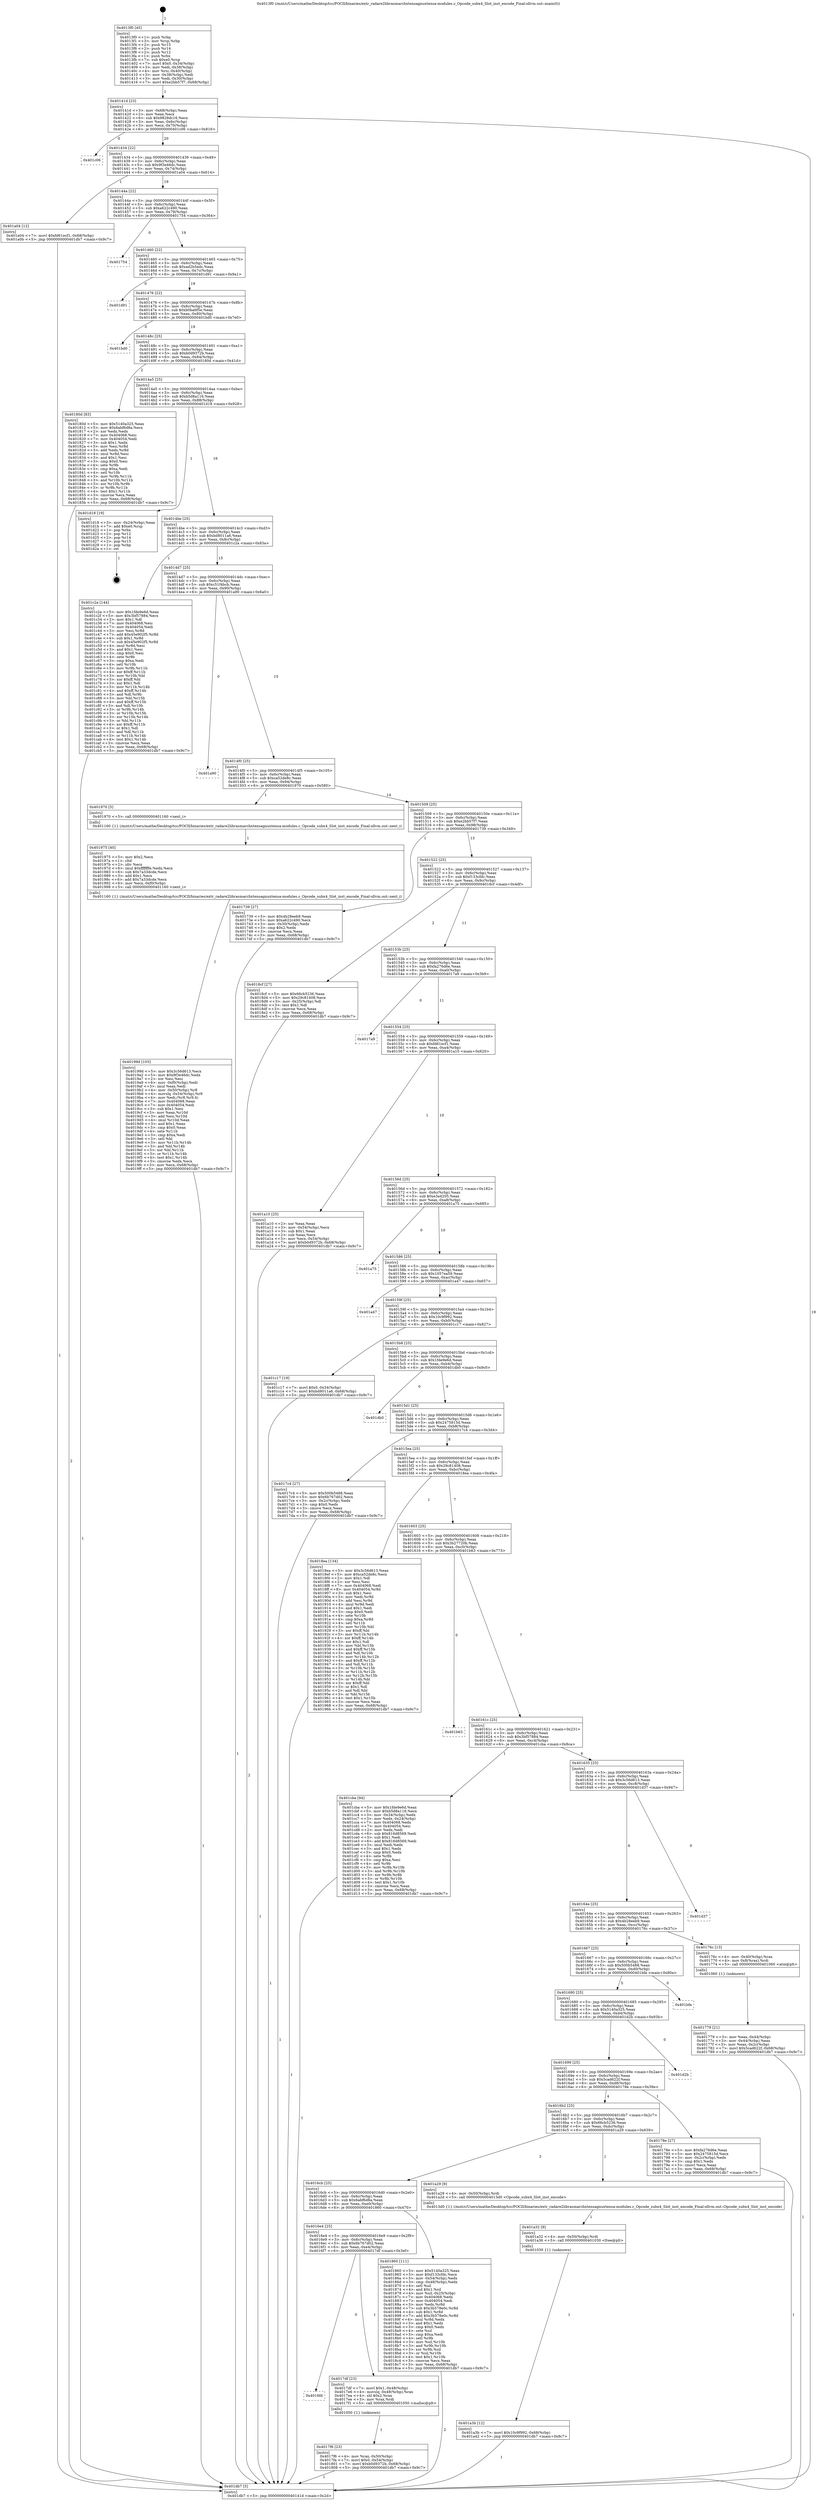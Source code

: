 digraph "0x4013f0" {
  label = "0x4013f0 (/mnt/c/Users/mathe/Desktop/tcc/POCII/binaries/extr_radare2librasmarchxtensagnuxtensa-modules.c_Opcode_subx4_Slot_inst_encode_Final-ollvm.out::main(0))"
  labelloc = "t"
  node[shape=record]

  Entry [label="",width=0.3,height=0.3,shape=circle,fillcolor=black,style=filled]
  "0x40141d" [label="{
     0x40141d [23]\l
     | [instrs]\l
     &nbsp;&nbsp;0x40141d \<+3\>: mov -0x68(%rbp),%eax\l
     &nbsp;&nbsp;0x401420 \<+2\>: mov %eax,%ecx\l
     &nbsp;&nbsp;0x401422 \<+6\>: sub $0x9828dc16,%ecx\l
     &nbsp;&nbsp;0x401428 \<+3\>: mov %eax,-0x6c(%rbp)\l
     &nbsp;&nbsp;0x40142b \<+3\>: mov %ecx,-0x70(%rbp)\l
     &nbsp;&nbsp;0x40142e \<+6\>: je 0000000000401c06 \<main+0x816\>\l
  }"]
  "0x401c06" [label="{
     0x401c06\l
  }", style=dashed]
  "0x401434" [label="{
     0x401434 [22]\l
     | [instrs]\l
     &nbsp;&nbsp;0x401434 \<+5\>: jmp 0000000000401439 \<main+0x49\>\l
     &nbsp;&nbsp;0x401439 \<+3\>: mov -0x6c(%rbp),%eax\l
     &nbsp;&nbsp;0x40143c \<+5\>: sub $0x9f3e46dc,%eax\l
     &nbsp;&nbsp;0x401441 \<+3\>: mov %eax,-0x74(%rbp)\l
     &nbsp;&nbsp;0x401444 \<+6\>: je 0000000000401a04 \<main+0x614\>\l
  }"]
  Exit [label="",width=0.3,height=0.3,shape=circle,fillcolor=black,style=filled,peripheries=2]
  "0x401a04" [label="{
     0x401a04 [12]\l
     | [instrs]\l
     &nbsp;&nbsp;0x401a04 \<+7\>: movl $0xfd61ecf1,-0x68(%rbp)\l
     &nbsp;&nbsp;0x401a0b \<+5\>: jmp 0000000000401db7 \<main+0x9c7\>\l
  }"]
  "0x40144a" [label="{
     0x40144a [22]\l
     | [instrs]\l
     &nbsp;&nbsp;0x40144a \<+5\>: jmp 000000000040144f \<main+0x5f\>\l
     &nbsp;&nbsp;0x40144f \<+3\>: mov -0x6c(%rbp),%eax\l
     &nbsp;&nbsp;0x401452 \<+5\>: sub $0xa622c490,%eax\l
     &nbsp;&nbsp;0x401457 \<+3\>: mov %eax,-0x78(%rbp)\l
     &nbsp;&nbsp;0x40145a \<+6\>: je 0000000000401754 \<main+0x364\>\l
  }"]
  "0x401a3b" [label="{
     0x401a3b [12]\l
     | [instrs]\l
     &nbsp;&nbsp;0x401a3b \<+7\>: movl $0x10c9f992,-0x68(%rbp)\l
     &nbsp;&nbsp;0x401a42 \<+5\>: jmp 0000000000401db7 \<main+0x9c7\>\l
  }"]
  "0x401754" [label="{
     0x401754\l
  }", style=dashed]
  "0x401460" [label="{
     0x401460 [22]\l
     | [instrs]\l
     &nbsp;&nbsp;0x401460 \<+5\>: jmp 0000000000401465 \<main+0x75\>\l
     &nbsp;&nbsp;0x401465 \<+3\>: mov -0x6c(%rbp),%eax\l
     &nbsp;&nbsp;0x401468 \<+5\>: sub $0xad2b5edc,%eax\l
     &nbsp;&nbsp;0x40146d \<+3\>: mov %eax,-0x7c(%rbp)\l
     &nbsp;&nbsp;0x401470 \<+6\>: je 0000000000401d91 \<main+0x9a1\>\l
  }"]
  "0x401a32" [label="{
     0x401a32 [9]\l
     | [instrs]\l
     &nbsp;&nbsp;0x401a32 \<+4\>: mov -0x50(%rbp),%rdi\l
     &nbsp;&nbsp;0x401a36 \<+5\>: call 0000000000401030 \<free@plt\>\l
     | [calls]\l
     &nbsp;&nbsp;0x401030 \{1\} (unknown)\l
  }"]
  "0x401d91" [label="{
     0x401d91\l
  }", style=dashed]
  "0x401476" [label="{
     0x401476 [22]\l
     | [instrs]\l
     &nbsp;&nbsp;0x401476 \<+5\>: jmp 000000000040147b \<main+0x8b\>\l
     &nbsp;&nbsp;0x40147b \<+3\>: mov -0x6c(%rbp),%eax\l
     &nbsp;&nbsp;0x40147e \<+5\>: sub $0xb0ba6f5e,%eax\l
     &nbsp;&nbsp;0x401483 \<+3\>: mov %eax,-0x80(%rbp)\l
     &nbsp;&nbsp;0x401486 \<+6\>: je 0000000000401bd0 \<main+0x7e0\>\l
  }"]
  "0x40199d" [label="{
     0x40199d [103]\l
     | [instrs]\l
     &nbsp;&nbsp;0x40199d \<+5\>: mov $0x3c56d613,%ecx\l
     &nbsp;&nbsp;0x4019a2 \<+5\>: mov $0x9f3e46dc,%edx\l
     &nbsp;&nbsp;0x4019a7 \<+2\>: xor %esi,%esi\l
     &nbsp;&nbsp;0x4019a9 \<+6\>: mov -0xf0(%rbp),%edi\l
     &nbsp;&nbsp;0x4019af \<+3\>: imul %eax,%edi\l
     &nbsp;&nbsp;0x4019b2 \<+4\>: mov -0x50(%rbp),%r8\l
     &nbsp;&nbsp;0x4019b6 \<+4\>: movslq -0x54(%rbp),%r9\l
     &nbsp;&nbsp;0x4019ba \<+4\>: mov %edi,(%r8,%r9,4)\l
     &nbsp;&nbsp;0x4019be \<+7\>: mov 0x404068,%eax\l
     &nbsp;&nbsp;0x4019c5 \<+7\>: mov 0x404054,%edi\l
     &nbsp;&nbsp;0x4019cc \<+3\>: sub $0x1,%esi\l
     &nbsp;&nbsp;0x4019cf \<+3\>: mov %eax,%r10d\l
     &nbsp;&nbsp;0x4019d2 \<+3\>: add %esi,%r10d\l
     &nbsp;&nbsp;0x4019d5 \<+4\>: imul %r10d,%eax\l
     &nbsp;&nbsp;0x4019d9 \<+3\>: and $0x1,%eax\l
     &nbsp;&nbsp;0x4019dc \<+3\>: cmp $0x0,%eax\l
     &nbsp;&nbsp;0x4019df \<+4\>: sete %r11b\l
     &nbsp;&nbsp;0x4019e3 \<+3\>: cmp $0xa,%edi\l
     &nbsp;&nbsp;0x4019e6 \<+3\>: setl %bl\l
     &nbsp;&nbsp;0x4019e9 \<+3\>: mov %r11b,%r14b\l
     &nbsp;&nbsp;0x4019ec \<+3\>: and %bl,%r14b\l
     &nbsp;&nbsp;0x4019ef \<+3\>: xor %bl,%r11b\l
     &nbsp;&nbsp;0x4019f2 \<+3\>: or %r11b,%r14b\l
     &nbsp;&nbsp;0x4019f5 \<+4\>: test $0x1,%r14b\l
     &nbsp;&nbsp;0x4019f9 \<+3\>: cmovne %edx,%ecx\l
     &nbsp;&nbsp;0x4019fc \<+3\>: mov %ecx,-0x68(%rbp)\l
     &nbsp;&nbsp;0x4019ff \<+5\>: jmp 0000000000401db7 \<main+0x9c7\>\l
  }"]
  "0x401bd0" [label="{
     0x401bd0\l
  }", style=dashed]
  "0x40148c" [label="{
     0x40148c [25]\l
     | [instrs]\l
     &nbsp;&nbsp;0x40148c \<+5\>: jmp 0000000000401491 \<main+0xa1\>\l
     &nbsp;&nbsp;0x401491 \<+3\>: mov -0x6c(%rbp),%eax\l
     &nbsp;&nbsp;0x401494 \<+5\>: sub $0xb0d9372b,%eax\l
     &nbsp;&nbsp;0x401499 \<+6\>: mov %eax,-0x84(%rbp)\l
     &nbsp;&nbsp;0x40149f \<+6\>: je 000000000040180d \<main+0x41d\>\l
  }"]
  "0x401975" [label="{
     0x401975 [40]\l
     | [instrs]\l
     &nbsp;&nbsp;0x401975 \<+5\>: mov $0x2,%ecx\l
     &nbsp;&nbsp;0x40197a \<+1\>: cltd\l
     &nbsp;&nbsp;0x40197b \<+2\>: idiv %ecx\l
     &nbsp;&nbsp;0x40197d \<+6\>: imul $0xfffffffe,%edx,%ecx\l
     &nbsp;&nbsp;0x401983 \<+6\>: sub $0x7a33dcde,%ecx\l
     &nbsp;&nbsp;0x401989 \<+3\>: add $0x1,%ecx\l
     &nbsp;&nbsp;0x40198c \<+6\>: add $0x7a33dcde,%ecx\l
     &nbsp;&nbsp;0x401992 \<+6\>: mov %ecx,-0xf0(%rbp)\l
     &nbsp;&nbsp;0x401998 \<+5\>: call 0000000000401160 \<next_i\>\l
     | [calls]\l
     &nbsp;&nbsp;0x401160 \{1\} (/mnt/c/Users/mathe/Desktop/tcc/POCII/binaries/extr_radare2librasmarchxtensagnuxtensa-modules.c_Opcode_subx4_Slot_inst_encode_Final-ollvm.out::next_i)\l
  }"]
  "0x40180d" [label="{
     0x40180d [83]\l
     | [instrs]\l
     &nbsp;&nbsp;0x40180d \<+5\>: mov $0x5140a325,%eax\l
     &nbsp;&nbsp;0x401812 \<+5\>: mov $0x6abf6d8a,%ecx\l
     &nbsp;&nbsp;0x401817 \<+2\>: xor %edx,%edx\l
     &nbsp;&nbsp;0x401819 \<+7\>: mov 0x404068,%esi\l
     &nbsp;&nbsp;0x401820 \<+7\>: mov 0x404054,%edi\l
     &nbsp;&nbsp;0x401827 \<+3\>: sub $0x1,%edx\l
     &nbsp;&nbsp;0x40182a \<+3\>: mov %esi,%r8d\l
     &nbsp;&nbsp;0x40182d \<+3\>: add %edx,%r8d\l
     &nbsp;&nbsp;0x401830 \<+4\>: imul %r8d,%esi\l
     &nbsp;&nbsp;0x401834 \<+3\>: and $0x1,%esi\l
     &nbsp;&nbsp;0x401837 \<+3\>: cmp $0x0,%esi\l
     &nbsp;&nbsp;0x40183a \<+4\>: sete %r9b\l
     &nbsp;&nbsp;0x40183e \<+3\>: cmp $0xa,%edi\l
     &nbsp;&nbsp;0x401841 \<+4\>: setl %r10b\l
     &nbsp;&nbsp;0x401845 \<+3\>: mov %r9b,%r11b\l
     &nbsp;&nbsp;0x401848 \<+3\>: and %r10b,%r11b\l
     &nbsp;&nbsp;0x40184b \<+3\>: xor %r10b,%r9b\l
     &nbsp;&nbsp;0x40184e \<+3\>: or %r9b,%r11b\l
     &nbsp;&nbsp;0x401851 \<+4\>: test $0x1,%r11b\l
     &nbsp;&nbsp;0x401855 \<+3\>: cmovne %ecx,%eax\l
     &nbsp;&nbsp;0x401858 \<+3\>: mov %eax,-0x68(%rbp)\l
     &nbsp;&nbsp;0x40185b \<+5\>: jmp 0000000000401db7 \<main+0x9c7\>\l
  }"]
  "0x4014a5" [label="{
     0x4014a5 [25]\l
     | [instrs]\l
     &nbsp;&nbsp;0x4014a5 \<+5\>: jmp 00000000004014aa \<main+0xba\>\l
     &nbsp;&nbsp;0x4014aa \<+3\>: mov -0x6c(%rbp),%eax\l
     &nbsp;&nbsp;0x4014ad \<+5\>: sub $0xb5d8a116,%eax\l
     &nbsp;&nbsp;0x4014b2 \<+6\>: mov %eax,-0x88(%rbp)\l
     &nbsp;&nbsp;0x4014b8 \<+6\>: je 0000000000401d18 \<main+0x928\>\l
  }"]
  "0x4017f6" [label="{
     0x4017f6 [23]\l
     | [instrs]\l
     &nbsp;&nbsp;0x4017f6 \<+4\>: mov %rax,-0x50(%rbp)\l
     &nbsp;&nbsp;0x4017fa \<+7\>: movl $0x0,-0x54(%rbp)\l
     &nbsp;&nbsp;0x401801 \<+7\>: movl $0xb0d9372b,-0x68(%rbp)\l
     &nbsp;&nbsp;0x401808 \<+5\>: jmp 0000000000401db7 \<main+0x9c7\>\l
  }"]
  "0x401d18" [label="{
     0x401d18 [19]\l
     | [instrs]\l
     &nbsp;&nbsp;0x401d18 \<+3\>: mov -0x24(%rbp),%eax\l
     &nbsp;&nbsp;0x401d1b \<+7\>: add $0xe0,%rsp\l
     &nbsp;&nbsp;0x401d22 \<+1\>: pop %rbx\l
     &nbsp;&nbsp;0x401d23 \<+2\>: pop %r12\l
     &nbsp;&nbsp;0x401d25 \<+2\>: pop %r14\l
     &nbsp;&nbsp;0x401d27 \<+2\>: pop %r15\l
     &nbsp;&nbsp;0x401d29 \<+1\>: pop %rbp\l
     &nbsp;&nbsp;0x401d2a \<+1\>: ret\l
  }"]
  "0x4014be" [label="{
     0x4014be [25]\l
     | [instrs]\l
     &nbsp;&nbsp;0x4014be \<+5\>: jmp 00000000004014c3 \<main+0xd3\>\l
     &nbsp;&nbsp;0x4014c3 \<+3\>: mov -0x6c(%rbp),%eax\l
     &nbsp;&nbsp;0x4014c6 \<+5\>: sub $0xbd8011a6,%eax\l
     &nbsp;&nbsp;0x4014cb \<+6\>: mov %eax,-0x8c(%rbp)\l
     &nbsp;&nbsp;0x4014d1 \<+6\>: je 0000000000401c2a \<main+0x83a\>\l
  }"]
  "0x4016fd" [label="{
     0x4016fd\l
  }", style=dashed]
  "0x401c2a" [label="{
     0x401c2a [144]\l
     | [instrs]\l
     &nbsp;&nbsp;0x401c2a \<+5\>: mov $0x1fde9e6d,%eax\l
     &nbsp;&nbsp;0x401c2f \<+5\>: mov $0x3bf57884,%ecx\l
     &nbsp;&nbsp;0x401c34 \<+2\>: mov $0x1,%dl\l
     &nbsp;&nbsp;0x401c36 \<+7\>: mov 0x404068,%esi\l
     &nbsp;&nbsp;0x401c3d \<+7\>: mov 0x404054,%edi\l
     &nbsp;&nbsp;0x401c44 \<+3\>: mov %esi,%r8d\l
     &nbsp;&nbsp;0x401c47 \<+7\>: add $0x45e902f5,%r8d\l
     &nbsp;&nbsp;0x401c4e \<+4\>: sub $0x1,%r8d\l
     &nbsp;&nbsp;0x401c52 \<+7\>: sub $0x45e902f5,%r8d\l
     &nbsp;&nbsp;0x401c59 \<+4\>: imul %r8d,%esi\l
     &nbsp;&nbsp;0x401c5d \<+3\>: and $0x1,%esi\l
     &nbsp;&nbsp;0x401c60 \<+3\>: cmp $0x0,%esi\l
     &nbsp;&nbsp;0x401c63 \<+4\>: sete %r9b\l
     &nbsp;&nbsp;0x401c67 \<+3\>: cmp $0xa,%edi\l
     &nbsp;&nbsp;0x401c6a \<+4\>: setl %r10b\l
     &nbsp;&nbsp;0x401c6e \<+3\>: mov %r9b,%r11b\l
     &nbsp;&nbsp;0x401c71 \<+4\>: xor $0xff,%r11b\l
     &nbsp;&nbsp;0x401c75 \<+3\>: mov %r10b,%bl\l
     &nbsp;&nbsp;0x401c78 \<+3\>: xor $0xff,%bl\l
     &nbsp;&nbsp;0x401c7b \<+3\>: xor $0x1,%dl\l
     &nbsp;&nbsp;0x401c7e \<+3\>: mov %r11b,%r14b\l
     &nbsp;&nbsp;0x401c81 \<+4\>: and $0xff,%r14b\l
     &nbsp;&nbsp;0x401c85 \<+3\>: and %dl,%r9b\l
     &nbsp;&nbsp;0x401c88 \<+3\>: mov %bl,%r15b\l
     &nbsp;&nbsp;0x401c8b \<+4\>: and $0xff,%r15b\l
     &nbsp;&nbsp;0x401c8f \<+3\>: and %dl,%r10b\l
     &nbsp;&nbsp;0x401c92 \<+3\>: or %r9b,%r14b\l
     &nbsp;&nbsp;0x401c95 \<+3\>: or %r10b,%r15b\l
     &nbsp;&nbsp;0x401c98 \<+3\>: xor %r15b,%r14b\l
     &nbsp;&nbsp;0x401c9b \<+3\>: or %bl,%r11b\l
     &nbsp;&nbsp;0x401c9e \<+4\>: xor $0xff,%r11b\l
     &nbsp;&nbsp;0x401ca2 \<+3\>: or $0x1,%dl\l
     &nbsp;&nbsp;0x401ca5 \<+3\>: and %dl,%r11b\l
     &nbsp;&nbsp;0x401ca8 \<+3\>: or %r11b,%r14b\l
     &nbsp;&nbsp;0x401cab \<+4\>: test $0x1,%r14b\l
     &nbsp;&nbsp;0x401caf \<+3\>: cmovne %ecx,%eax\l
     &nbsp;&nbsp;0x401cb2 \<+3\>: mov %eax,-0x68(%rbp)\l
     &nbsp;&nbsp;0x401cb5 \<+5\>: jmp 0000000000401db7 \<main+0x9c7\>\l
  }"]
  "0x4014d7" [label="{
     0x4014d7 [25]\l
     | [instrs]\l
     &nbsp;&nbsp;0x4014d7 \<+5\>: jmp 00000000004014dc \<main+0xec\>\l
     &nbsp;&nbsp;0x4014dc \<+3\>: mov -0x6c(%rbp),%eax\l
     &nbsp;&nbsp;0x4014df \<+5\>: sub $0xc51f4bcb,%eax\l
     &nbsp;&nbsp;0x4014e4 \<+6\>: mov %eax,-0x90(%rbp)\l
     &nbsp;&nbsp;0x4014ea \<+6\>: je 0000000000401a90 \<main+0x6a0\>\l
  }"]
  "0x4017df" [label="{
     0x4017df [23]\l
     | [instrs]\l
     &nbsp;&nbsp;0x4017df \<+7\>: movl $0x1,-0x48(%rbp)\l
     &nbsp;&nbsp;0x4017e6 \<+4\>: movslq -0x48(%rbp),%rax\l
     &nbsp;&nbsp;0x4017ea \<+4\>: shl $0x2,%rax\l
     &nbsp;&nbsp;0x4017ee \<+3\>: mov %rax,%rdi\l
     &nbsp;&nbsp;0x4017f1 \<+5\>: call 0000000000401050 \<malloc@plt\>\l
     | [calls]\l
     &nbsp;&nbsp;0x401050 \{1\} (unknown)\l
  }"]
  "0x401a90" [label="{
     0x401a90\l
  }", style=dashed]
  "0x4014f0" [label="{
     0x4014f0 [25]\l
     | [instrs]\l
     &nbsp;&nbsp;0x4014f0 \<+5\>: jmp 00000000004014f5 \<main+0x105\>\l
     &nbsp;&nbsp;0x4014f5 \<+3\>: mov -0x6c(%rbp),%eax\l
     &nbsp;&nbsp;0x4014f8 \<+5\>: sub $0xca52de8c,%eax\l
     &nbsp;&nbsp;0x4014fd \<+6\>: mov %eax,-0x94(%rbp)\l
     &nbsp;&nbsp;0x401503 \<+6\>: je 0000000000401970 \<main+0x580\>\l
  }"]
  "0x4016e4" [label="{
     0x4016e4 [25]\l
     | [instrs]\l
     &nbsp;&nbsp;0x4016e4 \<+5\>: jmp 00000000004016e9 \<main+0x2f9\>\l
     &nbsp;&nbsp;0x4016e9 \<+3\>: mov -0x6c(%rbp),%eax\l
     &nbsp;&nbsp;0x4016ec \<+5\>: sub $0x6b767d02,%eax\l
     &nbsp;&nbsp;0x4016f1 \<+6\>: mov %eax,-0xe4(%rbp)\l
     &nbsp;&nbsp;0x4016f7 \<+6\>: je 00000000004017df \<main+0x3ef\>\l
  }"]
  "0x401970" [label="{
     0x401970 [5]\l
     | [instrs]\l
     &nbsp;&nbsp;0x401970 \<+5\>: call 0000000000401160 \<next_i\>\l
     | [calls]\l
     &nbsp;&nbsp;0x401160 \{1\} (/mnt/c/Users/mathe/Desktop/tcc/POCII/binaries/extr_radare2librasmarchxtensagnuxtensa-modules.c_Opcode_subx4_Slot_inst_encode_Final-ollvm.out::next_i)\l
  }"]
  "0x401509" [label="{
     0x401509 [25]\l
     | [instrs]\l
     &nbsp;&nbsp;0x401509 \<+5\>: jmp 000000000040150e \<main+0x11e\>\l
     &nbsp;&nbsp;0x40150e \<+3\>: mov -0x6c(%rbp),%eax\l
     &nbsp;&nbsp;0x401511 \<+5\>: sub $0xe2bb57f7,%eax\l
     &nbsp;&nbsp;0x401516 \<+6\>: mov %eax,-0x98(%rbp)\l
     &nbsp;&nbsp;0x40151c \<+6\>: je 0000000000401739 \<main+0x349\>\l
  }"]
  "0x401860" [label="{
     0x401860 [111]\l
     | [instrs]\l
     &nbsp;&nbsp;0x401860 \<+5\>: mov $0x5140a325,%eax\l
     &nbsp;&nbsp;0x401865 \<+5\>: mov $0xf133cfdc,%ecx\l
     &nbsp;&nbsp;0x40186a \<+3\>: mov -0x54(%rbp),%edx\l
     &nbsp;&nbsp;0x40186d \<+3\>: cmp -0x48(%rbp),%edx\l
     &nbsp;&nbsp;0x401870 \<+4\>: setl %sil\l
     &nbsp;&nbsp;0x401874 \<+4\>: and $0x1,%sil\l
     &nbsp;&nbsp;0x401878 \<+4\>: mov %sil,-0x25(%rbp)\l
     &nbsp;&nbsp;0x40187c \<+7\>: mov 0x404068,%edx\l
     &nbsp;&nbsp;0x401883 \<+7\>: mov 0x404054,%edi\l
     &nbsp;&nbsp;0x40188a \<+3\>: mov %edx,%r8d\l
     &nbsp;&nbsp;0x40188d \<+7\>: sub $0x3b578e0c,%r8d\l
     &nbsp;&nbsp;0x401894 \<+4\>: sub $0x1,%r8d\l
     &nbsp;&nbsp;0x401898 \<+7\>: add $0x3b578e0c,%r8d\l
     &nbsp;&nbsp;0x40189f \<+4\>: imul %r8d,%edx\l
     &nbsp;&nbsp;0x4018a3 \<+3\>: and $0x1,%edx\l
     &nbsp;&nbsp;0x4018a6 \<+3\>: cmp $0x0,%edx\l
     &nbsp;&nbsp;0x4018a9 \<+4\>: sete %sil\l
     &nbsp;&nbsp;0x4018ad \<+3\>: cmp $0xa,%edi\l
     &nbsp;&nbsp;0x4018b0 \<+4\>: setl %r9b\l
     &nbsp;&nbsp;0x4018b4 \<+3\>: mov %sil,%r10b\l
     &nbsp;&nbsp;0x4018b7 \<+3\>: and %r9b,%r10b\l
     &nbsp;&nbsp;0x4018ba \<+3\>: xor %r9b,%sil\l
     &nbsp;&nbsp;0x4018bd \<+3\>: or %sil,%r10b\l
     &nbsp;&nbsp;0x4018c0 \<+4\>: test $0x1,%r10b\l
     &nbsp;&nbsp;0x4018c4 \<+3\>: cmovne %ecx,%eax\l
     &nbsp;&nbsp;0x4018c7 \<+3\>: mov %eax,-0x68(%rbp)\l
     &nbsp;&nbsp;0x4018ca \<+5\>: jmp 0000000000401db7 \<main+0x9c7\>\l
  }"]
  "0x401739" [label="{
     0x401739 [27]\l
     | [instrs]\l
     &nbsp;&nbsp;0x401739 \<+5\>: mov $0x4b28eeb9,%eax\l
     &nbsp;&nbsp;0x40173e \<+5\>: mov $0xa622c490,%ecx\l
     &nbsp;&nbsp;0x401743 \<+3\>: mov -0x30(%rbp),%edx\l
     &nbsp;&nbsp;0x401746 \<+3\>: cmp $0x2,%edx\l
     &nbsp;&nbsp;0x401749 \<+3\>: cmovne %ecx,%eax\l
     &nbsp;&nbsp;0x40174c \<+3\>: mov %eax,-0x68(%rbp)\l
     &nbsp;&nbsp;0x40174f \<+5\>: jmp 0000000000401db7 \<main+0x9c7\>\l
  }"]
  "0x401522" [label="{
     0x401522 [25]\l
     | [instrs]\l
     &nbsp;&nbsp;0x401522 \<+5\>: jmp 0000000000401527 \<main+0x137\>\l
     &nbsp;&nbsp;0x401527 \<+3\>: mov -0x6c(%rbp),%eax\l
     &nbsp;&nbsp;0x40152a \<+5\>: sub $0xf133cfdc,%eax\l
     &nbsp;&nbsp;0x40152f \<+6\>: mov %eax,-0x9c(%rbp)\l
     &nbsp;&nbsp;0x401535 \<+6\>: je 00000000004018cf \<main+0x4df\>\l
  }"]
  "0x401db7" [label="{
     0x401db7 [5]\l
     | [instrs]\l
     &nbsp;&nbsp;0x401db7 \<+5\>: jmp 000000000040141d \<main+0x2d\>\l
  }"]
  "0x4013f0" [label="{
     0x4013f0 [45]\l
     | [instrs]\l
     &nbsp;&nbsp;0x4013f0 \<+1\>: push %rbp\l
     &nbsp;&nbsp;0x4013f1 \<+3\>: mov %rsp,%rbp\l
     &nbsp;&nbsp;0x4013f4 \<+2\>: push %r15\l
     &nbsp;&nbsp;0x4013f6 \<+2\>: push %r14\l
     &nbsp;&nbsp;0x4013f8 \<+2\>: push %r12\l
     &nbsp;&nbsp;0x4013fa \<+1\>: push %rbx\l
     &nbsp;&nbsp;0x4013fb \<+7\>: sub $0xe0,%rsp\l
     &nbsp;&nbsp;0x401402 \<+7\>: movl $0x0,-0x34(%rbp)\l
     &nbsp;&nbsp;0x401409 \<+3\>: mov %edi,-0x38(%rbp)\l
     &nbsp;&nbsp;0x40140c \<+4\>: mov %rsi,-0x40(%rbp)\l
     &nbsp;&nbsp;0x401410 \<+3\>: mov -0x38(%rbp),%edi\l
     &nbsp;&nbsp;0x401413 \<+3\>: mov %edi,-0x30(%rbp)\l
     &nbsp;&nbsp;0x401416 \<+7\>: movl $0xe2bb57f7,-0x68(%rbp)\l
  }"]
  "0x4016cb" [label="{
     0x4016cb [25]\l
     | [instrs]\l
     &nbsp;&nbsp;0x4016cb \<+5\>: jmp 00000000004016d0 \<main+0x2e0\>\l
     &nbsp;&nbsp;0x4016d0 \<+3\>: mov -0x6c(%rbp),%eax\l
     &nbsp;&nbsp;0x4016d3 \<+5\>: sub $0x6abf6d8a,%eax\l
     &nbsp;&nbsp;0x4016d8 \<+6\>: mov %eax,-0xe0(%rbp)\l
     &nbsp;&nbsp;0x4016de \<+6\>: je 0000000000401860 \<main+0x470\>\l
  }"]
  "0x4018cf" [label="{
     0x4018cf [27]\l
     | [instrs]\l
     &nbsp;&nbsp;0x4018cf \<+5\>: mov $0x66cb5236,%eax\l
     &nbsp;&nbsp;0x4018d4 \<+5\>: mov $0x29c81408,%ecx\l
     &nbsp;&nbsp;0x4018d9 \<+3\>: mov -0x25(%rbp),%dl\l
     &nbsp;&nbsp;0x4018dc \<+3\>: test $0x1,%dl\l
     &nbsp;&nbsp;0x4018df \<+3\>: cmovne %ecx,%eax\l
     &nbsp;&nbsp;0x4018e2 \<+3\>: mov %eax,-0x68(%rbp)\l
     &nbsp;&nbsp;0x4018e5 \<+5\>: jmp 0000000000401db7 \<main+0x9c7\>\l
  }"]
  "0x40153b" [label="{
     0x40153b [25]\l
     | [instrs]\l
     &nbsp;&nbsp;0x40153b \<+5\>: jmp 0000000000401540 \<main+0x150\>\l
     &nbsp;&nbsp;0x401540 \<+3\>: mov -0x6c(%rbp),%eax\l
     &nbsp;&nbsp;0x401543 \<+5\>: sub $0xfa276d6e,%eax\l
     &nbsp;&nbsp;0x401548 \<+6\>: mov %eax,-0xa0(%rbp)\l
     &nbsp;&nbsp;0x40154e \<+6\>: je 00000000004017a9 \<main+0x3b9\>\l
  }"]
  "0x401a29" [label="{
     0x401a29 [9]\l
     | [instrs]\l
     &nbsp;&nbsp;0x401a29 \<+4\>: mov -0x50(%rbp),%rdi\l
     &nbsp;&nbsp;0x401a2d \<+5\>: call 00000000004013d0 \<Opcode_subx4_Slot_inst_encode\>\l
     | [calls]\l
     &nbsp;&nbsp;0x4013d0 \{1\} (/mnt/c/Users/mathe/Desktop/tcc/POCII/binaries/extr_radare2librasmarchxtensagnuxtensa-modules.c_Opcode_subx4_Slot_inst_encode_Final-ollvm.out::Opcode_subx4_Slot_inst_encode)\l
  }"]
  "0x4017a9" [label="{
     0x4017a9\l
  }", style=dashed]
  "0x401554" [label="{
     0x401554 [25]\l
     | [instrs]\l
     &nbsp;&nbsp;0x401554 \<+5\>: jmp 0000000000401559 \<main+0x169\>\l
     &nbsp;&nbsp;0x401559 \<+3\>: mov -0x6c(%rbp),%eax\l
     &nbsp;&nbsp;0x40155c \<+5\>: sub $0xfd61ecf1,%eax\l
     &nbsp;&nbsp;0x401561 \<+6\>: mov %eax,-0xa4(%rbp)\l
     &nbsp;&nbsp;0x401567 \<+6\>: je 0000000000401a10 \<main+0x620\>\l
  }"]
  "0x4016b2" [label="{
     0x4016b2 [25]\l
     | [instrs]\l
     &nbsp;&nbsp;0x4016b2 \<+5\>: jmp 00000000004016b7 \<main+0x2c7\>\l
     &nbsp;&nbsp;0x4016b7 \<+3\>: mov -0x6c(%rbp),%eax\l
     &nbsp;&nbsp;0x4016ba \<+5\>: sub $0x66cb5236,%eax\l
     &nbsp;&nbsp;0x4016bf \<+6\>: mov %eax,-0xdc(%rbp)\l
     &nbsp;&nbsp;0x4016c5 \<+6\>: je 0000000000401a29 \<main+0x639\>\l
  }"]
  "0x401a10" [label="{
     0x401a10 [25]\l
     | [instrs]\l
     &nbsp;&nbsp;0x401a10 \<+2\>: xor %eax,%eax\l
     &nbsp;&nbsp;0x401a12 \<+3\>: mov -0x54(%rbp),%ecx\l
     &nbsp;&nbsp;0x401a15 \<+3\>: sub $0x1,%eax\l
     &nbsp;&nbsp;0x401a18 \<+2\>: sub %eax,%ecx\l
     &nbsp;&nbsp;0x401a1a \<+3\>: mov %ecx,-0x54(%rbp)\l
     &nbsp;&nbsp;0x401a1d \<+7\>: movl $0xb0d9372b,-0x68(%rbp)\l
     &nbsp;&nbsp;0x401a24 \<+5\>: jmp 0000000000401db7 \<main+0x9c7\>\l
  }"]
  "0x40156d" [label="{
     0x40156d [25]\l
     | [instrs]\l
     &nbsp;&nbsp;0x40156d \<+5\>: jmp 0000000000401572 \<main+0x182\>\l
     &nbsp;&nbsp;0x401572 \<+3\>: mov -0x6c(%rbp),%eax\l
     &nbsp;&nbsp;0x401575 \<+5\>: sub $0xe3a4205,%eax\l
     &nbsp;&nbsp;0x40157a \<+6\>: mov %eax,-0xa8(%rbp)\l
     &nbsp;&nbsp;0x401580 \<+6\>: je 0000000000401a75 \<main+0x685\>\l
  }"]
  "0x40178e" [label="{
     0x40178e [27]\l
     | [instrs]\l
     &nbsp;&nbsp;0x40178e \<+5\>: mov $0xfa276d6e,%eax\l
     &nbsp;&nbsp;0x401793 \<+5\>: mov $0x2475815d,%ecx\l
     &nbsp;&nbsp;0x401798 \<+3\>: mov -0x2c(%rbp),%edx\l
     &nbsp;&nbsp;0x40179b \<+3\>: cmp $0x1,%edx\l
     &nbsp;&nbsp;0x40179e \<+3\>: cmovl %ecx,%eax\l
     &nbsp;&nbsp;0x4017a1 \<+3\>: mov %eax,-0x68(%rbp)\l
     &nbsp;&nbsp;0x4017a4 \<+5\>: jmp 0000000000401db7 \<main+0x9c7\>\l
  }"]
  "0x401a75" [label="{
     0x401a75\l
  }", style=dashed]
  "0x401586" [label="{
     0x401586 [25]\l
     | [instrs]\l
     &nbsp;&nbsp;0x401586 \<+5\>: jmp 000000000040158b \<main+0x19b\>\l
     &nbsp;&nbsp;0x40158b \<+3\>: mov -0x6c(%rbp),%eax\l
     &nbsp;&nbsp;0x40158e \<+5\>: sub $0x1057ea59,%eax\l
     &nbsp;&nbsp;0x401593 \<+6\>: mov %eax,-0xac(%rbp)\l
     &nbsp;&nbsp;0x401599 \<+6\>: je 0000000000401a47 \<main+0x657\>\l
  }"]
  "0x401699" [label="{
     0x401699 [25]\l
     | [instrs]\l
     &nbsp;&nbsp;0x401699 \<+5\>: jmp 000000000040169e \<main+0x2ae\>\l
     &nbsp;&nbsp;0x40169e \<+3\>: mov -0x6c(%rbp),%eax\l
     &nbsp;&nbsp;0x4016a1 \<+5\>: sub $0x5cad622f,%eax\l
     &nbsp;&nbsp;0x4016a6 \<+6\>: mov %eax,-0xd8(%rbp)\l
     &nbsp;&nbsp;0x4016ac \<+6\>: je 000000000040178e \<main+0x39e\>\l
  }"]
  "0x401a47" [label="{
     0x401a47\l
  }", style=dashed]
  "0x40159f" [label="{
     0x40159f [25]\l
     | [instrs]\l
     &nbsp;&nbsp;0x40159f \<+5\>: jmp 00000000004015a4 \<main+0x1b4\>\l
     &nbsp;&nbsp;0x4015a4 \<+3\>: mov -0x6c(%rbp),%eax\l
     &nbsp;&nbsp;0x4015a7 \<+5\>: sub $0x10c9f992,%eax\l
     &nbsp;&nbsp;0x4015ac \<+6\>: mov %eax,-0xb0(%rbp)\l
     &nbsp;&nbsp;0x4015b2 \<+6\>: je 0000000000401c17 \<main+0x827\>\l
  }"]
  "0x401d2b" [label="{
     0x401d2b\l
  }", style=dashed]
  "0x401c17" [label="{
     0x401c17 [19]\l
     | [instrs]\l
     &nbsp;&nbsp;0x401c17 \<+7\>: movl $0x0,-0x34(%rbp)\l
     &nbsp;&nbsp;0x401c1e \<+7\>: movl $0xbd8011a6,-0x68(%rbp)\l
     &nbsp;&nbsp;0x401c25 \<+5\>: jmp 0000000000401db7 \<main+0x9c7\>\l
  }"]
  "0x4015b8" [label="{
     0x4015b8 [25]\l
     | [instrs]\l
     &nbsp;&nbsp;0x4015b8 \<+5\>: jmp 00000000004015bd \<main+0x1cd\>\l
     &nbsp;&nbsp;0x4015bd \<+3\>: mov -0x6c(%rbp),%eax\l
     &nbsp;&nbsp;0x4015c0 \<+5\>: sub $0x1fde9e6d,%eax\l
     &nbsp;&nbsp;0x4015c5 \<+6\>: mov %eax,-0xb4(%rbp)\l
     &nbsp;&nbsp;0x4015cb \<+6\>: je 0000000000401db0 \<main+0x9c0\>\l
  }"]
  "0x401680" [label="{
     0x401680 [25]\l
     | [instrs]\l
     &nbsp;&nbsp;0x401680 \<+5\>: jmp 0000000000401685 \<main+0x295\>\l
     &nbsp;&nbsp;0x401685 \<+3\>: mov -0x6c(%rbp),%eax\l
     &nbsp;&nbsp;0x401688 \<+5\>: sub $0x5140a325,%eax\l
     &nbsp;&nbsp;0x40168d \<+6\>: mov %eax,-0xd4(%rbp)\l
     &nbsp;&nbsp;0x401693 \<+6\>: je 0000000000401d2b \<main+0x93b\>\l
  }"]
  "0x401db0" [label="{
     0x401db0\l
  }", style=dashed]
  "0x4015d1" [label="{
     0x4015d1 [25]\l
     | [instrs]\l
     &nbsp;&nbsp;0x4015d1 \<+5\>: jmp 00000000004015d6 \<main+0x1e6\>\l
     &nbsp;&nbsp;0x4015d6 \<+3\>: mov -0x6c(%rbp),%eax\l
     &nbsp;&nbsp;0x4015d9 \<+5\>: sub $0x2475815d,%eax\l
     &nbsp;&nbsp;0x4015de \<+6\>: mov %eax,-0xb8(%rbp)\l
     &nbsp;&nbsp;0x4015e4 \<+6\>: je 00000000004017c4 \<main+0x3d4\>\l
  }"]
  "0x401bfa" [label="{
     0x401bfa\l
  }", style=dashed]
  "0x4017c4" [label="{
     0x4017c4 [27]\l
     | [instrs]\l
     &nbsp;&nbsp;0x4017c4 \<+5\>: mov $0x500b5488,%eax\l
     &nbsp;&nbsp;0x4017c9 \<+5\>: mov $0x6b767d02,%ecx\l
     &nbsp;&nbsp;0x4017ce \<+3\>: mov -0x2c(%rbp),%edx\l
     &nbsp;&nbsp;0x4017d1 \<+3\>: cmp $0x0,%edx\l
     &nbsp;&nbsp;0x4017d4 \<+3\>: cmove %ecx,%eax\l
     &nbsp;&nbsp;0x4017d7 \<+3\>: mov %eax,-0x68(%rbp)\l
     &nbsp;&nbsp;0x4017da \<+5\>: jmp 0000000000401db7 \<main+0x9c7\>\l
  }"]
  "0x4015ea" [label="{
     0x4015ea [25]\l
     | [instrs]\l
     &nbsp;&nbsp;0x4015ea \<+5\>: jmp 00000000004015ef \<main+0x1ff\>\l
     &nbsp;&nbsp;0x4015ef \<+3\>: mov -0x6c(%rbp),%eax\l
     &nbsp;&nbsp;0x4015f2 \<+5\>: sub $0x29c81408,%eax\l
     &nbsp;&nbsp;0x4015f7 \<+6\>: mov %eax,-0xbc(%rbp)\l
     &nbsp;&nbsp;0x4015fd \<+6\>: je 00000000004018ea \<main+0x4fa\>\l
  }"]
  "0x401779" [label="{
     0x401779 [21]\l
     | [instrs]\l
     &nbsp;&nbsp;0x401779 \<+3\>: mov %eax,-0x44(%rbp)\l
     &nbsp;&nbsp;0x40177c \<+3\>: mov -0x44(%rbp),%eax\l
     &nbsp;&nbsp;0x40177f \<+3\>: mov %eax,-0x2c(%rbp)\l
     &nbsp;&nbsp;0x401782 \<+7\>: movl $0x5cad622f,-0x68(%rbp)\l
     &nbsp;&nbsp;0x401789 \<+5\>: jmp 0000000000401db7 \<main+0x9c7\>\l
  }"]
  "0x4018ea" [label="{
     0x4018ea [134]\l
     | [instrs]\l
     &nbsp;&nbsp;0x4018ea \<+5\>: mov $0x3c56d613,%eax\l
     &nbsp;&nbsp;0x4018ef \<+5\>: mov $0xca52de8c,%ecx\l
     &nbsp;&nbsp;0x4018f4 \<+2\>: mov $0x1,%dl\l
     &nbsp;&nbsp;0x4018f6 \<+2\>: xor %esi,%esi\l
     &nbsp;&nbsp;0x4018f8 \<+7\>: mov 0x404068,%edi\l
     &nbsp;&nbsp;0x4018ff \<+8\>: mov 0x404054,%r8d\l
     &nbsp;&nbsp;0x401907 \<+3\>: sub $0x1,%esi\l
     &nbsp;&nbsp;0x40190a \<+3\>: mov %edi,%r9d\l
     &nbsp;&nbsp;0x40190d \<+3\>: add %esi,%r9d\l
     &nbsp;&nbsp;0x401910 \<+4\>: imul %r9d,%edi\l
     &nbsp;&nbsp;0x401914 \<+3\>: and $0x1,%edi\l
     &nbsp;&nbsp;0x401917 \<+3\>: cmp $0x0,%edi\l
     &nbsp;&nbsp;0x40191a \<+4\>: sete %r10b\l
     &nbsp;&nbsp;0x40191e \<+4\>: cmp $0xa,%r8d\l
     &nbsp;&nbsp;0x401922 \<+4\>: setl %r11b\l
     &nbsp;&nbsp;0x401926 \<+3\>: mov %r10b,%bl\l
     &nbsp;&nbsp;0x401929 \<+3\>: xor $0xff,%bl\l
     &nbsp;&nbsp;0x40192c \<+3\>: mov %r11b,%r14b\l
     &nbsp;&nbsp;0x40192f \<+4\>: xor $0xff,%r14b\l
     &nbsp;&nbsp;0x401933 \<+3\>: xor $0x1,%dl\l
     &nbsp;&nbsp;0x401936 \<+3\>: mov %bl,%r15b\l
     &nbsp;&nbsp;0x401939 \<+4\>: and $0xff,%r15b\l
     &nbsp;&nbsp;0x40193d \<+3\>: and %dl,%r10b\l
     &nbsp;&nbsp;0x401940 \<+3\>: mov %r14b,%r12b\l
     &nbsp;&nbsp;0x401943 \<+4\>: and $0xff,%r12b\l
     &nbsp;&nbsp;0x401947 \<+3\>: and %dl,%r11b\l
     &nbsp;&nbsp;0x40194a \<+3\>: or %r10b,%r15b\l
     &nbsp;&nbsp;0x40194d \<+3\>: or %r11b,%r12b\l
     &nbsp;&nbsp;0x401950 \<+3\>: xor %r12b,%r15b\l
     &nbsp;&nbsp;0x401953 \<+3\>: or %r14b,%bl\l
     &nbsp;&nbsp;0x401956 \<+3\>: xor $0xff,%bl\l
     &nbsp;&nbsp;0x401959 \<+3\>: or $0x1,%dl\l
     &nbsp;&nbsp;0x40195c \<+2\>: and %dl,%bl\l
     &nbsp;&nbsp;0x40195e \<+3\>: or %bl,%r15b\l
     &nbsp;&nbsp;0x401961 \<+4\>: test $0x1,%r15b\l
     &nbsp;&nbsp;0x401965 \<+3\>: cmovne %ecx,%eax\l
     &nbsp;&nbsp;0x401968 \<+3\>: mov %eax,-0x68(%rbp)\l
     &nbsp;&nbsp;0x40196b \<+5\>: jmp 0000000000401db7 \<main+0x9c7\>\l
  }"]
  "0x401603" [label="{
     0x401603 [25]\l
     | [instrs]\l
     &nbsp;&nbsp;0x401603 \<+5\>: jmp 0000000000401608 \<main+0x218\>\l
     &nbsp;&nbsp;0x401608 \<+3\>: mov -0x6c(%rbp),%eax\l
     &nbsp;&nbsp;0x40160b \<+5\>: sub $0x3b27720b,%eax\l
     &nbsp;&nbsp;0x401610 \<+6\>: mov %eax,-0xc0(%rbp)\l
     &nbsp;&nbsp;0x401616 \<+6\>: je 0000000000401b63 \<main+0x773\>\l
  }"]
  "0x401667" [label="{
     0x401667 [25]\l
     | [instrs]\l
     &nbsp;&nbsp;0x401667 \<+5\>: jmp 000000000040166c \<main+0x27c\>\l
     &nbsp;&nbsp;0x40166c \<+3\>: mov -0x6c(%rbp),%eax\l
     &nbsp;&nbsp;0x40166f \<+5\>: sub $0x500b5488,%eax\l
     &nbsp;&nbsp;0x401674 \<+6\>: mov %eax,-0xd0(%rbp)\l
     &nbsp;&nbsp;0x40167a \<+6\>: je 0000000000401bfa \<main+0x80a\>\l
  }"]
  "0x401b63" [label="{
     0x401b63\l
  }", style=dashed]
  "0x40161c" [label="{
     0x40161c [25]\l
     | [instrs]\l
     &nbsp;&nbsp;0x40161c \<+5\>: jmp 0000000000401621 \<main+0x231\>\l
     &nbsp;&nbsp;0x401621 \<+3\>: mov -0x6c(%rbp),%eax\l
     &nbsp;&nbsp;0x401624 \<+5\>: sub $0x3bf57884,%eax\l
     &nbsp;&nbsp;0x401629 \<+6\>: mov %eax,-0xc4(%rbp)\l
     &nbsp;&nbsp;0x40162f \<+6\>: je 0000000000401cba \<main+0x8ca\>\l
  }"]
  "0x40176c" [label="{
     0x40176c [13]\l
     | [instrs]\l
     &nbsp;&nbsp;0x40176c \<+4\>: mov -0x40(%rbp),%rax\l
     &nbsp;&nbsp;0x401770 \<+4\>: mov 0x8(%rax),%rdi\l
     &nbsp;&nbsp;0x401774 \<+5\>: call 0000000000401060 \<atoi@plt\>\l
     | [calls]\l
     &nbsp;&nbsp;0x401060 \{1\} (unknown)\l
  }"]
  "0x401cba" [label="{
     0x401cba [94]\l
     | [instrs]\l
     &nbsp;&nbsp;0x401cba \<+5\>: mov $0x1fde9e6d,%eax\l
     &nbsp;&nbsp;0x401cbf \<+5\>: mov $0xb5d8a116,%ecx\l
     &nbsp;&nbsp;0x401cc4 \<+3\>: mov -0x34(%rbp),%edx\l
     &nbsp;&nbsp;0x401cc7 \<+3\>: mov %edx,-0x24(%rbp)\l
     &nbsp;&nbsp;0x401cca \<+7\>: mov 0x404068,%edx\l
     &nbsp;&nbsp;0x401cd1 \<+7\>: mov 0x404054,%esi\l
     &nbsp;&nbsp;0x401cd8 \<+2\>: mov %edx,%edi\l
     &nbsp;&nbsp;0x401cda \<+6\>: sub $0x816d8569,%edi\l
     &nbsp;&nbsp;0x401ce0 \<+3\>: sub $0x1,%edi\l
     &nbsp;&nbsp;0x401ce3 \<+6\>: add $0x816d8569,%edi\l
     &nbsp;&nbsp;0x401ce9 \<+3\>: imul %edi,%edx\l
     &nbsp;&nbsp;0x401cec \<+3\>: and $0x1,%edx\l
     &nbsp;&nbsp;0x401cef \<+3\>: cmp $0x0,%edx\l
     &nbsp;&nbsp;0x401cf2 \<+4\>: sete %r8b\l
     &nbsp;&nbsp;0x401cf6 \<+3\>: cmp $0xa,%esi\l
     &nbsp;&nbsp;0x401cf9 \<+4\>: setl %r9b\l
     &nbsp;&nbsp;0x401cfd \<+3\>: mov %r8b,%r10b\l
     &nbsp;&nbsp;0x401d00 \<+3\>: and %r9b,%r10b\l
     &nbsp;&nbsp;0x401d03 \<+3\>: xor %r9b,%r8b\l
     &nbsp;&nbsp;0x401d06 \<+3\>: or %r8b,%r10b\l
     &nbsp;&nbsp;0x401d09 \<+4\>: test $0x1,%r10b\l
     &nbsp;&nbsp;0x401d0d \<+3\>: cmovne %ecx,%eax\l
     &nbsp;&nbsp;0x401d10 \<+3\>: mov %eax,-0x68(%rbp)\l
     &nbsp;&nbsp;0x401d13 \<+5\>: jmp 0000000000401db7 \<main+0x9c7\>\l
  }"]
  "0x401635" [label="{
     0x401635 [25]\l
     | [instrs]\l
     &nbsp;&nbsp;0x401635 \<+5\>: jmp 000000000040163a \<main+0x24a\>\l
     &nbsp;&nbsp;0x40163a \<+3\>: mov -0x6c(%rbp),%eax\l
     &nbsp;&nbsp;0x40163d \<+5\>: sub $0x3c56d613,%eax\l
     &nbsp;&nbsp;0x401642 \<+6\>: mov %eax,-0xc8(%rbp)\l
     &nbsp;&nbsp;0x401648 \<+6\>: je 0000000000401d37 \<main+0x947\>\l
  }"]
  "0x40164e" [label="{
     0x40164e [25]\l
     | [instrs]\l
     &nbsp;&nbsp;0x40164e \<+5\>: jmp 0000000000401653 \<main+0x263\>\l
     &nbsp;&nbsp;0x401653 \<+3\>: mov -0x6c(%rbp),%eax\l
     &nbsp;&nbsp;0x401656 \<+5\>: sub $0x4b28eeb9,%eax\l
     &nbsp;&nbsp;0x40165b \<+6\>: mov %eax,-0xcc(%rbp)\l
     &nbsp;&nbsp;0x401661 \<+6\>: je 000000000040176c \<main+0x37c\>\l
  }"]
  "0x401d37" [label="{
     0x401d37\l
  }", style=dashed]
  Entry -> "0x4013f0" [label=" 1"]
  "0x40141d" -> "0x401c06" [label=" 0"]
  "0x40141d" -> "0x401434" [label=" 20"]
  "0x401d18" -> Exit [label=" 1"]
  "0x401434" -> "0x401a04" [label=" 1"]
  "0x401434" -> "0x40144a" [label=" 19"]
  "0x401cba" -> "0x401db7" [label=" 1"]
  "0x40144a" -> "0x401754" [label=" 0"]
  "0x40144a" -> "0x401460" [label=" 19"]
  "0x401c2a" -> "0x401db7" [label=" 1"]
  "0x401460" -> "0x401d91" [label=" 0"]
  "0x401460" -> "0x401476" [label=" 19"]
  "0x401c17" -> "0x401db7" [label=" 1"]
  "0x401476" -> "0x401bd0" [label=" 0"]
  "0x401476" -> "0x40148c" [label=" 19"]
  "0x401a3b" -> "0x401db7" [label=" 1"]
  "0x40148c" -> "0x40180d" [label=" 2"]
  "0x40148c" -> "0x4014a5" [label=" 17"]
  "0x401a32" -> "0x401a3b" [label=" 1"]
  "0x4014a5" -> "0x401d18" [label=" 1"]
  "0x4014a5" -> "0x4014be" [label=" 16"]
  "0x401a29" -> "0x401a32" [label=" 1"]
  "0x4014be" -> "0x401c2a" [label=" 1"]
  "0x4014be" -> "0x4014d7" [label=" 15"]
  "0x401a10" -> "0x401db7" [label=" 1"]
  "0x4014d7" -> "0x401a90" [label=" 0"]
  "0x4014d7" -> "0x4014f0" [label=" 15"]
  "0x401a04" -> "0x401db7" [label=" 1"]
  "0x4014f0" -> "0x401970" [label=" 1"]
  "0x4014f0" -> "0x401509" [label=" 14"]
  "0x401975" -> "0x40199d" [label=" 1"]
  "0x401509" -> "0x401739" [label=" 1"]
  "0x401509" -> "0x401522" [label=" 13"]
  "0x401739" -> "0x401db7" [label=" 1"]
  "0x4013f0" -> "0x40141d" [label=" 1"]
  "0x401db7" -> "0x40141d" [label=" 19"]
  "0x401970" -> "0x401975" [label=" 1"]
  "0x401522" -> "0x4018cf" [label=" 2"]
  "0x401522" -> "0x40153b" [label=" 11"]
  "0x4018cf" -> "0x401db7" [label=" 2"]
  "0x40153b" -> "0x4017a9" [label=" 0"]
  "0x40153b" -> "0x401554" [label=" 11"]
  "0x401860" -> "0x401db7" [label=" 2"]
  "0x401554" -> "0x401a10" [label=" 1"]
  "0x401554" -> "0x40156d" [label=" 10"]
  "0x4017f6" -> "0x401db7" [label=" 1"]
  "0x40156d" -> "0x401a75" [label=" 0"]
  "0x40156d" -> "0x401586" [label=" 10"]
  "0x4017df" -> "0x4017f6" [label=" 1"]
  "0x401586" -> "0x401a47" [label=" 0"]
  "0x401586" -> "0x40159f" [label=" 10"]
  "0x4016e4" -> "0x4017df" [label=" 1"]
  "0x40159f" -> "0x401c17" [label=" 1"]
  "0x40159f" -> "0x4015b8" [label=" 9"]
  "0x40199d" -> "0x401db7" [label=" 1"]
  "0x4015b8" -> "0x401db0" [label=" 0"]
  "0x4015b8" -> "0x4015d1" [label=" 9"]
  "0x4016cb" -> "0x401860" [label=" 2"]
  "0x4015d1" -> "0x4017c4" [label=" 1"]
  "0x4015d1" -> "0x4015ea" [label=" 8"]
  "0x4018ea" -> "0x401db7" [label=" 1"]
  "0x4015ea" -> "0x4018ea" [label=" 1"]
  "0x4015ea" -> "0x401603" [label=" 7"]
  "0x4016b2" -> "0x401a29" [label=" 1"]
  "0x401603" -> "0x401b63" [label=" 0"]
  "0x401603" -> "0x40161c" [label=" 7"]
  "0x40180d" -> "0x401db7" [label=" 2"]
  "0x40161c" -> "0x401cba" [label=" 1"]
  "0x40161c" -> "0x401635" [label=" 6"]
  "0x4017c4" -> "0x401db7" [label=" 1"]
  "0x401635" -> "0x401d37" [label=" 0"]
  "0x401635" -> "0x40164e" [label=" 6"]
  "0x40178e" -> "0x401db7" [label=" 1"]
  "0x40164e" -> "0x40176c" [label=" 1"]
  "0x40164e" -> "0x401667" [label=" 5"]
  "0x40176c" -> "0x401779" [label=" 1"]
  "0x401779" -> "0x401db7" [label=" 1"]
  "0x4016b2" -> "0x4016cb" [label=" 3"]
  "0x401667" -> "0x401bfa" [label=" 0"]
  "0x401667" -> "0x401680" [label=" 5"]
  "0x4016cb" -> "0x4016e4" [label=" 1"]
  "0x401680" -> "0x401d2b" [label=" 0"]
  "0x401680" -> "0x401699" [label=" 5"]
  "0x4016e4" -> "0x4016fd" [label=" 0"]
  "0x401699" -> "0x40178e" [label=" 1"]
  "0x401699" -> "0x4016b2" [label=" 4"]
}
